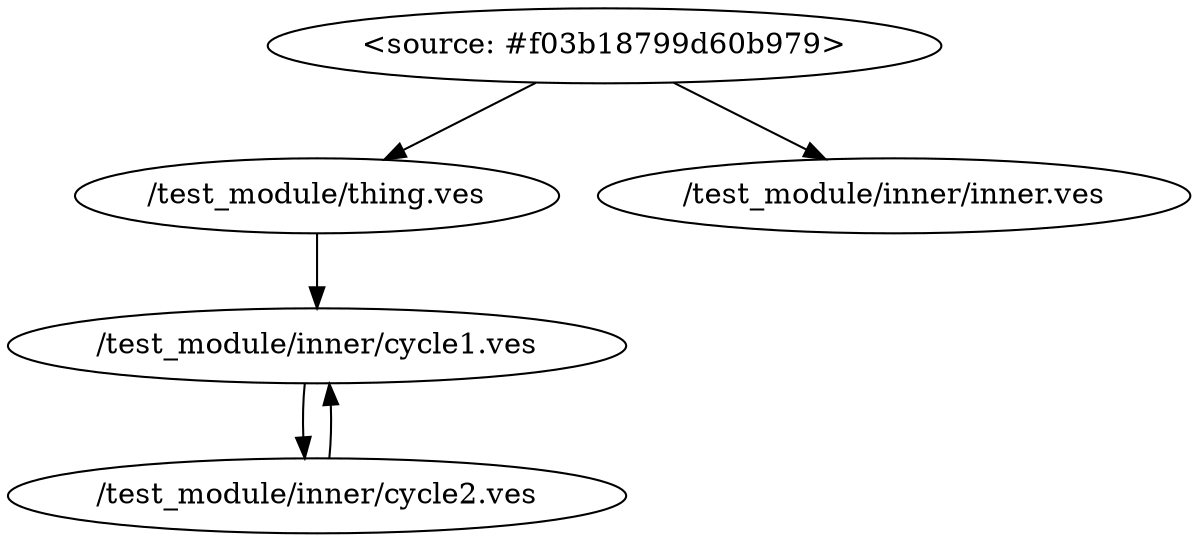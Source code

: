 digraph {
    0 [ label = "<source: #f03b18799d60b979>"]
    1 [ label = "/test_module/thing.ves"]
    2 [ label = "/test_module/inner/inner.ves"]
    3 [ label = "/test_module/inner/cycle1.ves"]
    4 [ label = "/test_module/inner/cycle2.ves"]
    0 -> 1 [ ]
    0 -> 2 [ ]
    1 -> 3 [ ]
    3 -> 4 [ ]
    4 -> 3 [ ]
}

